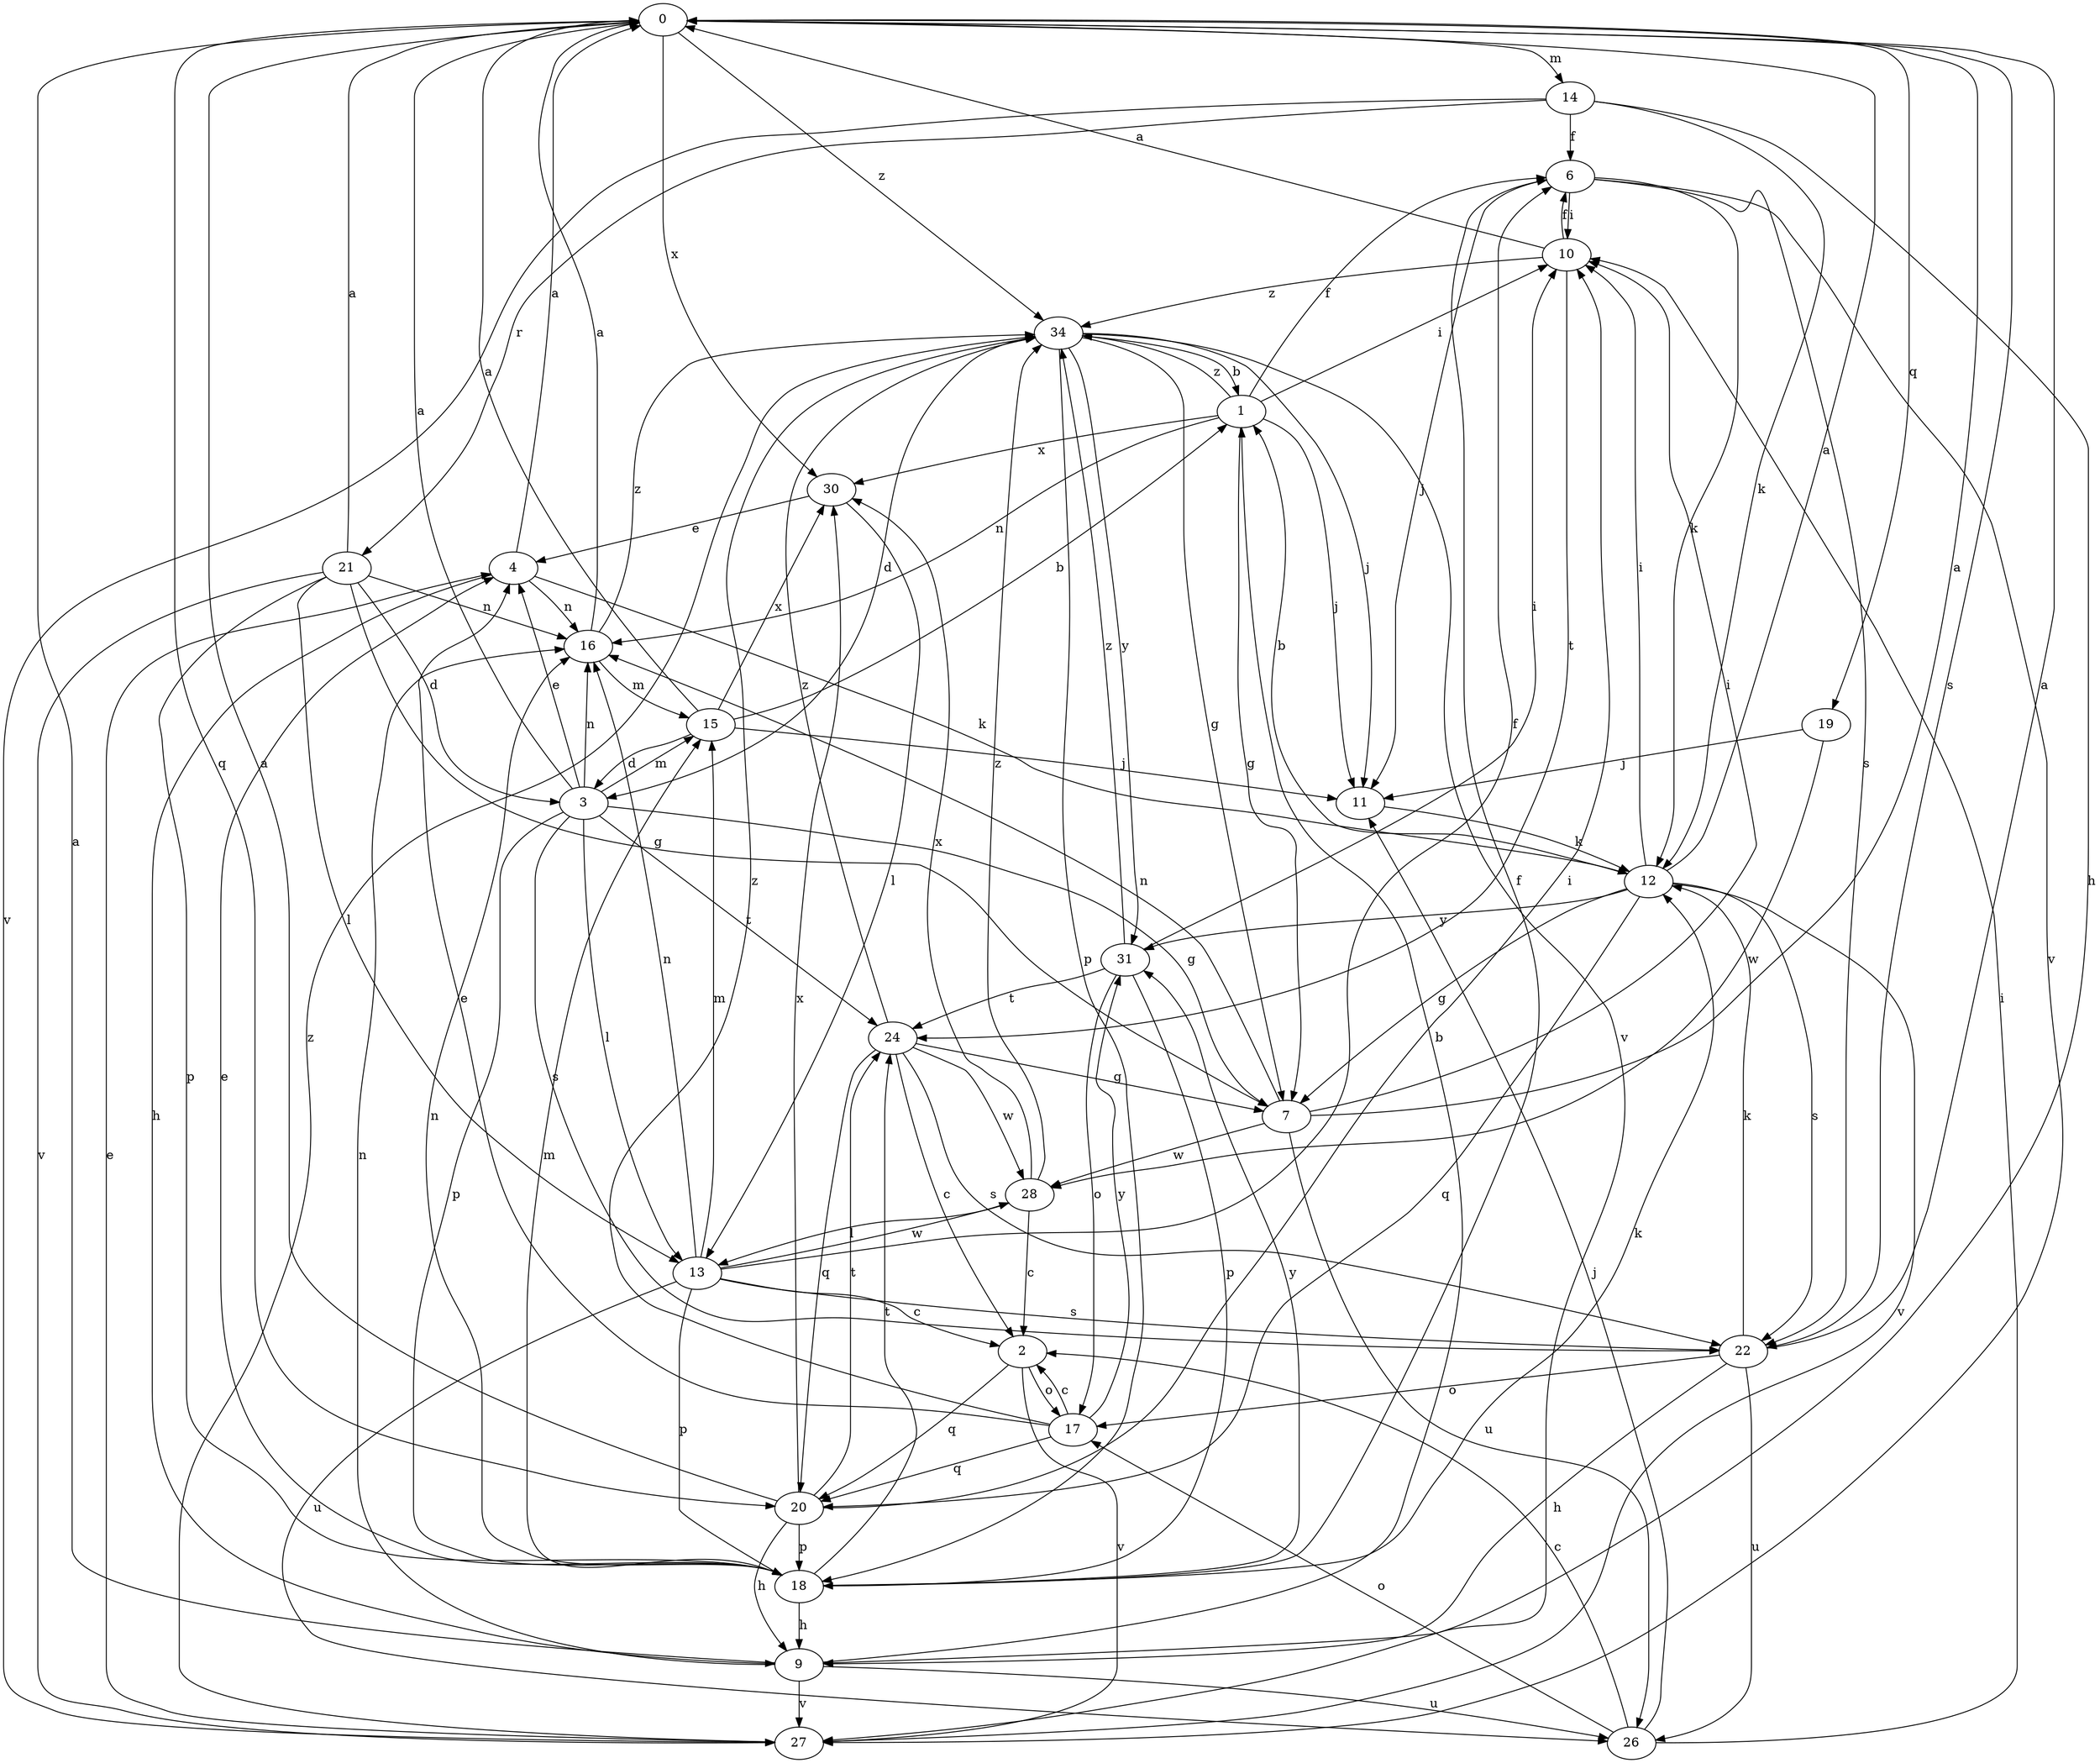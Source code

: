 strict digraph  {
0;
1;
2;
3;
4;
6;
7;
9;
10;
11;
12;
13;
14;
15;
16;
17;
18;
19;
20;
21;
22;
24;
26;
27;
28;
30;
31;
34;
0 -> 14  [label=m];
0 -> 19  [label=q];
0 -> 20  [label=q];
0 -> 22  [label=s];
0 -> 30  [label=x];
0 -> 34  [label=z];
1 -> 6  [label=f];
1 -> 7  [label=g];
1 -> 10  [label=i];
1 -> 11  [label=j];
1 -> 16  [label=n];
1 -> 30  [label=x];
1 -> 34  [label=z];
2 -> 17  [label=o];
2 -> 20  [label=q];
2 -> 27  [label=v];
3 -> 0  [label=a];
3 -> 4  [label=e];
3 -> 7  [label=g];
3 -> 13  [label=l];
3 -> 15  [label=m];
3 -> 16  [label=n];
3 -> 18  [label=p];
3 -> 22  [label=s];
3 -> 24  [label=t];
4 -> 0  [label=a];
4 -> 9  [label=h];
4 -> 12  [label=k];
4 -> 16  [label=n];
6 -> 10  [label=i];
6 -> 11  [label=j];
6 -> 12  [label=k];
6 -> 22  [label=s];
6 -> 27  [label=v];
7 -> 0  [label=a];
7 -> 10  [label=i];
7 -> 16  [label=n];
7 -> 26  [label=u];
7 -> 28  [label=w];
9 -> 0  [label=a];
9 -> 1  [label=b];
9 -> 16  [label=n];
9 -> 26  [label=u];
9 -> 27  [label=v];
10 -> 0  [label=a];
10 -> 6  [label=f];
10 -> 24  [label=t];
10 -> 34  [label=z];
11 -> 12  [label=k];
12 -> 0  [label=a];
12 -> 1  [label=b];
12 -> 7  [label=g];
12 -> 10  [label=i];
12 -> 20  [label=q];
12 -> 22  [label=s];
12 -> 27  [label=v];
12 -> 31  [label=y];
13 -> 2  [label=c];
13 -> 6  [label=f];
13 -> 15  [label=m];
13 -> 16  [label=n];
13 -> 18  [label=p];
13 -> 22  [label=s];
13 -> 26  [label=u];
13 -> 28  [label=w];
14 -> 6  [label=f];
14 -> 9  [label=h];
14 -> 12  [label=k];
14 -> 21  [label=r];
14 -> 27  [label=v];
15 -> 0  [label=a];
15 -> 1  [label=b];
15 -> 3  [label=d];
15 -> 11  [label=j];
15 -> 30  [label=x];
16 -> 0  [label=a];
16 -> 15  [label=m];
16 -> 34  [label=z];
17 -> 2  [label=c];
17 -> 4  [label=e];
17 -> 20  [label=q];
17 -> 31  [label=y];
17 -> 34  [label=z];
18 -> 4  [label=e];
18 -> 6  [label=f];
18 -> 9  [label=h];
18 -> 12  [label=k];
18 -> 15  [label=m];
18 -> 16  [label=n];
18 -> 24  [label=t];
18 -> 31  [label=y];
19 -> 11  [label=j];
19 -> 28  [label=w];
20 -> 0  [label=a];
20 -> 9  [label=h];
20 -> 10  [label=i];
20 -> 18  [label=p];
20 -> 24  [label=t];
20 -> 30  [label=x];
21 -> 0  [label=a];
21 -> 3  [label=d];
21 -> 7  [label=g];
21 -> 13  [label=l];
21 -> 16  [label=n];
21 -> 18  [label=p];
21 -> 27  [label=v];
22 -> 0  [label=a];
22 -> 9  [label=h];
22 -> 12  [label=k];
22 -> 17  [label=o];
22 -> 26  [label=u];
24 -> 2  [label=c];
24 -> 7  [label=g];
24 -> 20  [label=q];
24 -> 22  [label=s];
24 -> 28  [label=w];
24 -> 34  [label=z];
26 -> 2  [label=c];
26 -> 10  [label=i];
26 -> 11  [label=j];
26 -> 17  [label=o];
27 -> 4  [label=e];
27 -> 34  [label=z];
28 -> 2  [label=c];
28 -> 13  [label=l];
28 -> 30  [label=x];
28 -> 34  [label=z];
30 -> 4  [label=e];
30 -> 13  [label=l];
31 -> 10  [label=i];
31 -> 17  [label=o];
31 -> 18  [label=p];
31 -> 24  [label=t];
31 -> 34  [label=z];
34 -> 1  [label=b];
34 -> 3  [label=d];
34 -> 7  [label=g];
34 -> 11  [label=j];
34 -> 18  [label=p];
34 -> 27  [label=v];
34 -> 31  [label=y];
}
